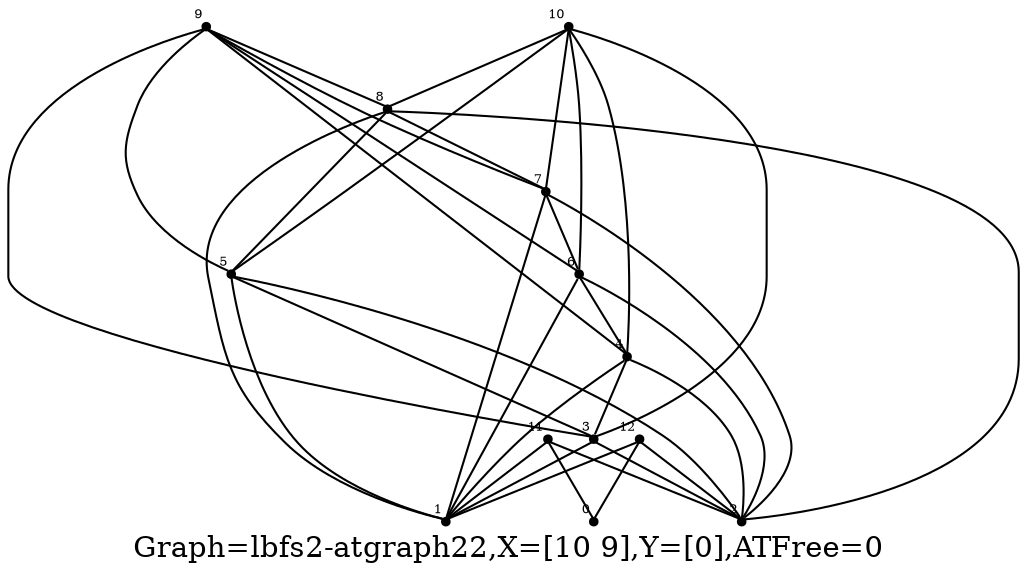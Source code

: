 /* Created by igraph 0.8.0-pre+0200568 */
graph {
  graph [
    label="Graph=lbfs2-atgraph22,X=[10 9],Y=[0],ATFree=0 "
    labelloc=bottom
  ];
  0 [
    pos="0.000000,2.000000!"
    shape=point
    fontsize=6
    xlabel=0
  ];
  1 [
    pos="1.900000,3.000000!"
    shape=point
    fontsize=6
    xlabel=1
  ];
  2 [
    pos="2.000000,2.000000!"
    shape=point
    fontsize=6
    xlabel=2
  ];
  3 [
    pos="2.900000,5.000000!"
    shape=point
    fontsize=6
    xlabel=3
  ];
  4 [
    pos="3.000000,4.000000!"
    shape=point
    fontsize=6
    xlabel=4
  ];
  5 [
    pos="2.900000,3.000000!"
    shape=point
    fontsize=6
    xlabel=5
  ];
  6 [
    pos="3.000000,2.000000!"
    shape=point
    fontsize=6
    xlabel=6
  ];
  7 [
    pos="2.900000,1.000000!"
    shape=point
    fontsize=6
    xlabel=7
  ];
  8 [
    pos="3.000000,0.000000!"
    shape=point
    fontsize=6
    xlabel=8
  ];
  9 [
    pos="3.900000,3.000000!"
    shape=point
    fontsize=6
    xlabel=9
  ];
  10 [
    pos="4.000000,2.000000!"
    shape=point
    fontsize=6
    xlabel=10
  ];
  11 [
    pos="0.900000,3.000000!"
    shape=point
    fontsize=6
    xlabel=11
  ];
  12 [
    pos="1.000000,2.000000!"
    shape=point
    fontsize=6
    xlabel=12
  ];

  11 -- 0;
  12 -- 0;
  11 -- 1;
  11 -- 2;
  12 -- 1;
  12 -- 2;
  3 -- 1;
  4 -- 1;
  5 -- 1;
  6 -- 1;
  7 -- 1;
  8 -- 1;
  3 -- 2;
  4 -- 2;
  5 -- 2;
  6 -- 2;
  7 -- 2;
  8 -- 2;
  4 -- 3;
  5 -- 3;
  9 -- 3;
  6 -- 4;
  9 -- 4;
  8 -- 5;
  9 -- 5;
  7 -- 6;
  9 -- 6;
  8 -- 7;
  9 -- 7;
  9 -- 8;
  10 -- 3;
  10 -- 4;
  10 -- 5;
  10 -- 6;
  10 -- 7;
  10 -- 8;
}
